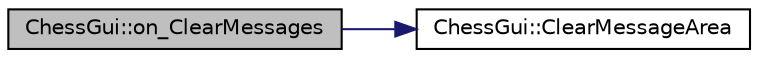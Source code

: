 digraph G
{
  bgcolor="transparent";
  edge [fontname="Helvetica",fontsize="10",labelfontname="Helvetica",labelfontsize="10"];
  node [fontname="Helvetica",fontsize="10",shape=record];
  rankdir=LR;
  Node1 [label="ChessGui::on_ClearMessages",height=0.2,width=0.4,color="black", fillcolor="grey75", style="filled" fontcolor="black"];
  Node1 -> Node2 [color="midnightblue",fontsize="10",style="solid",fontname="Helvetica"];
  Node2 [label="ChessGui::ClearMessageArea",height=0.2,width=0.4,color="black",URL="$d5/d7d/group__chessguiconv.html#gaa1b42471ba53cf8eb37cb3d617470478",tooltip="Clear all data in the Message Area."];
}
